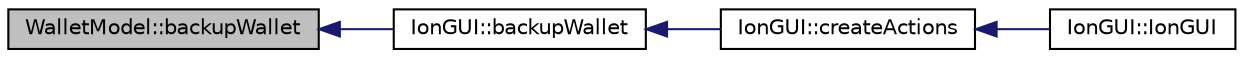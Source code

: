digraph "WalletModel::backupWallet"
{
  edge [fontname="Helvetica",fontsize="10",labelfontname="Helvetica",labelfontsize="10"];
  node [fontname="Helvetica",fontsize="10",shape=record];
  rankdir="LR";
  Node285 [label="WalletModel::backupWallet",height=0.2,width=0.4,color="black", fillcolor="grey75", style="filled", fontcolor="black"];
  Node285 -> Node286 [dir="back",color="midnightblue",fontsize="10",style="solid",fontname="Helvetica"];
  Node286 [label="IonGUI::backupWallet",height=0.2,width=0.4,color="black", fillcolor="white", style="filled",URL="$dc/d0b/class_ion_g_u_i.html#a657c3aa0b7c10216ac24b63c773caa6d",tooltip="Backup the wallet. "];
  Node286 -> Node287 [dir="back",color="midnightblue",fontsize="10",style="solid",fontname="Helvetica"];
  Node287 [label="IonGUI::createActions",height=0.2,width=0.4,color="black", fillcolor="white", style="filled",URL="$dc/d0b/class_ion_g_u_i.html#a5a5e1c2fbc2fec3d925d654c61a8b252",tooltip="Create the main UI actions. "];
  Node287 -> Node288 [dir="back",color="midnightblue",fontsize="10",style="solid",fontname="Helvetica"];
  Node288 [label="IonGUI::IonGUI",height=0.2,width=0.4,color="black", fillcolor="white", style="filled",URL="$dc/d0b/class_ion_g_u_i.html#ad0e22e4901b039bcc987ef0328c8c5d4"];
}

